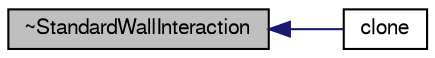 digraph "~StandardWallInteraction"
{
  bgcolor="transparent";
  edge [fontname="FreeSans",fontsize="10",labelfontname="FreeSans",labelfontsize="10"];
  node [fontname="FreeSans",fontsize="10",shape=record];
  rankdir="LR";
  Node96 [label="~StandardWallInteraction",height=0.2,width=0.4,color="black", fillcolor="grey75", style="filled", fontcolor="black"];
  Node96 -> Node97 [dir="back",color="midnightblue",fontsize="10",style="solid",fontname="FreeSans"];
  Node97 [label="clone",height=0.2,width=0.4,color="black",URL="$a24194.html#a19fcffd9a5a9696704048ea06217c70f",tooltip="Construct and return a clone using supplied owner cloud. "];
}
